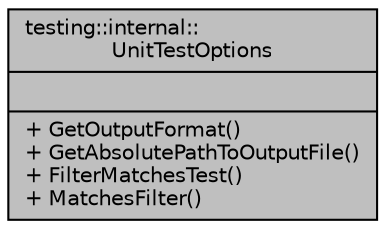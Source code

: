 digraph "testing::internal::UnitTestOptions"
{
 // LATEX_PDF_SIZE
  bgcolor="transparent";
  edge [fontname="Helvetica",fontsize="10",labelfontname="Helvetica",labelfontsize="10"];
  node [fontname="Helvetica",fontsize="10",shape=record];
  Node1 [label="{testing::internal::\lUnitTestOptions\n||+ GetOutputFormat()\l+ GetAbsolutePathToOutputFile()\l+ FilterMatchesTest()\l+ MatchesFilter()\l}",height=0.2,width=0.4,color="black", fillcolor="grey75", style="filled", fontcolor="black",tooltip=" "];
}
